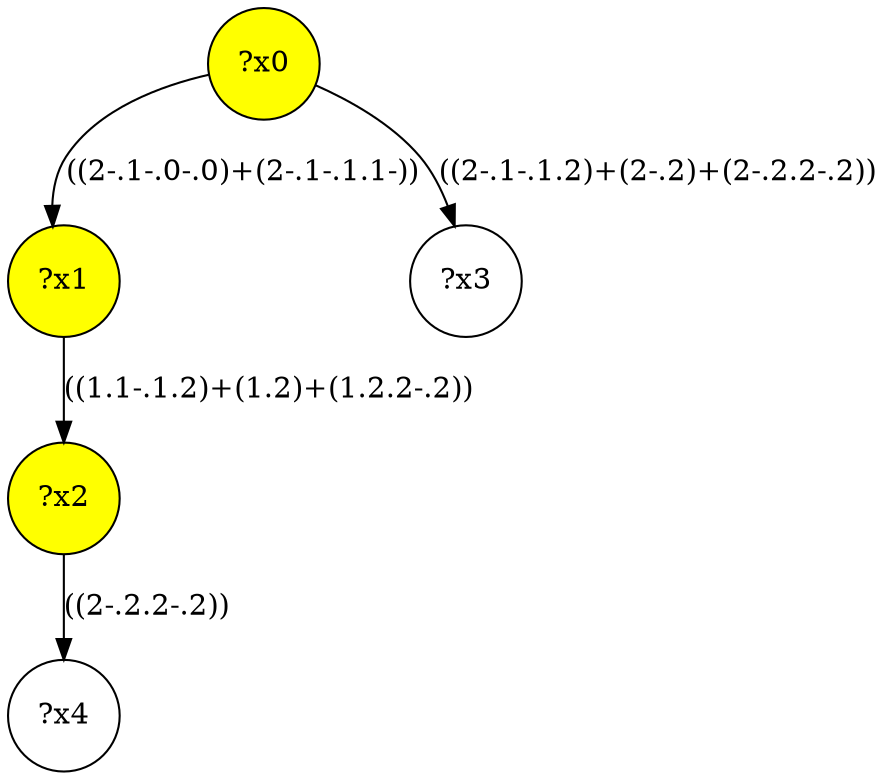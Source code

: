digraph g {
	x1 [fillcolor="yellow", style="filled," shape=circle, label="?x1"];
	x2 [fillcolor="yellow", style="filled," shape=circle, label="?x2"];
	x0 [fillcolor="yellow", style="filled," shape=circle, label="?x0"];
	x0 -> x1 [label="((2-.1-.0-.0)+(2-.1-.1.1-))"];
	x1 -> x2 [label="((1.1-.1.2)+(1.2)+(1.2.2-.2))"];
	x3 [shape=circle, label="?x3"];
	x0 -> x3 [label="((2-.1-.1.2)+(2-.2)+(2-.2.2-.2))"];
	x4 [shape=circle, label="?x4"];
	x2 -> x4 [label="((2-.2.2-.2))"];
}
